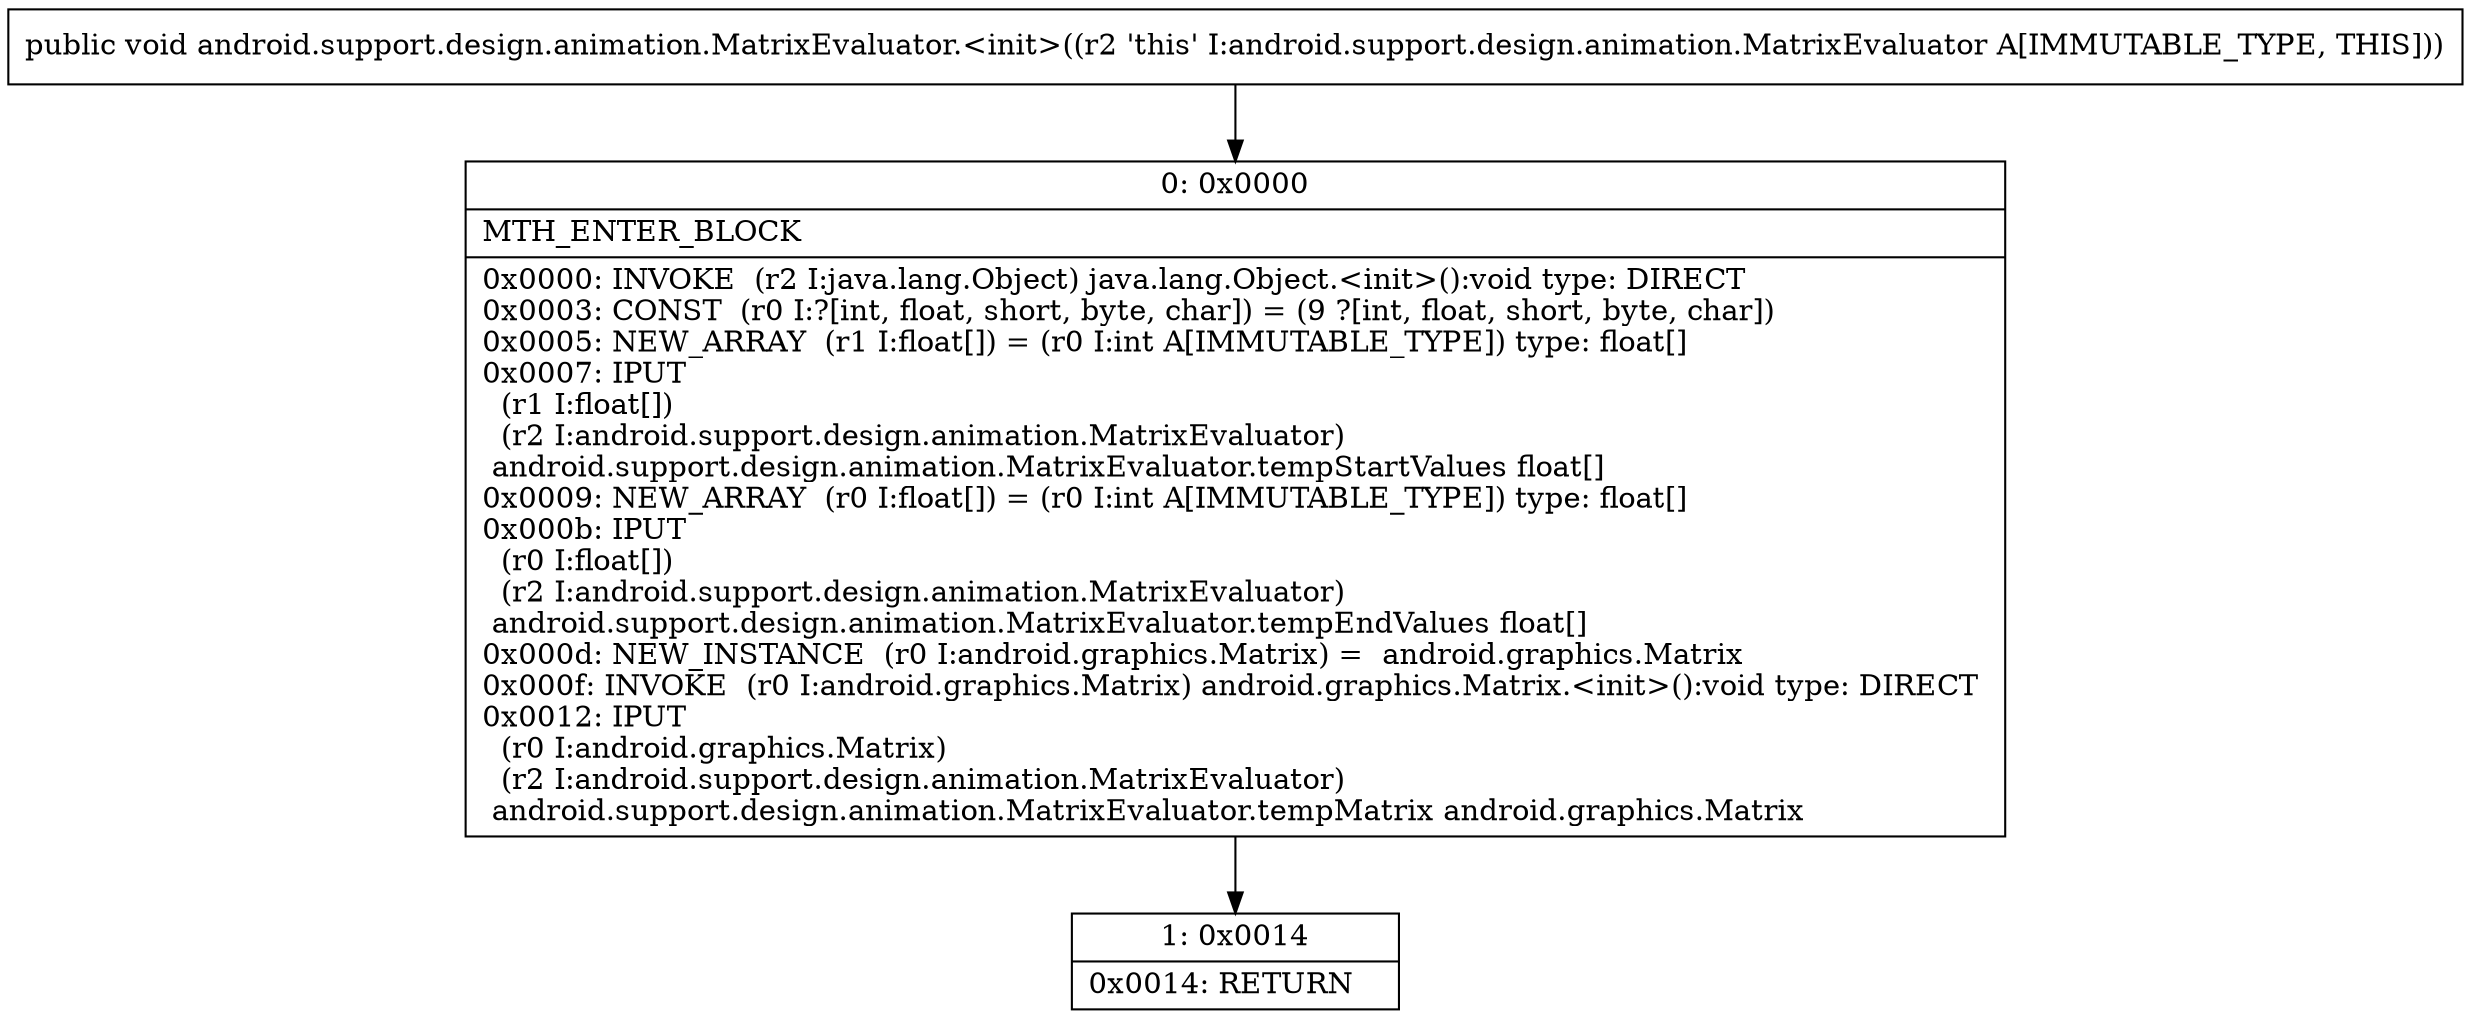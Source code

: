 digraph "CFG forandroid.support.design.animation.MatrixEvaluator.\<init\>()V" {
Node_0 [shape=record,label="{0\:\ 0x0000|MTH_ENTER_BLOCK\l|0x0000: INVOKE  (r2 I:java.lang.Object) java.lang.Object.\<init\>():void type: DIRECT \l0x0003: CONST  (r0 I:?[int, float, short, byte, char]) = (9 ?[int, float, short, byte, char]) \l0x0005: NEW_ARRAY  (r1 I:float[]) = (r0 I:int A[IMMUTABLE_TYPE]) type: float[] \l0x0007: IPUT  \l  (r1 I:float[])\l  (r2 I:android.support.design.animation.MatrixEvaluator)\l android.support.design.animation.MatrixEvaluator.tempStartValues float[] \l0x0009: NEW_ARRAY  (r0 I:float[]) = (r0 I:int A[IMMUTABLE_TYPE]) type: float[] \l0x000b: IPUT  \l  (r0 I:float[])\l  (r2 I:android.support.design.animation.MatrixEvaluator)\l android.support.design.animation.MatrixEvaluator.tempEndValues float[] \l0x000d: NEW_INSTANCE  (r0 I:android.graphics.Matrix) =  android.graphics.Matrix \l0x000f: INVOKE  (r0 I:android.graphics.Matrix) android.graphics.Matrix.\<init\>():void type: DIRECT \l0x0012: IPUT  \l  (r0 I:android.graphics.Matrix)\l  (r2 I:android.support.design.animation.MatrixEvaluator)\l android.support.design.animation.MatrixEvaluator.tempMatrix android.graphics.Matrix \l}"];
Node_1 [shape=record,label="{1\:\ 0x0014|0x0014: RETURN   \l}"];
MethodNode[shape=record,label="{public void android.support.design.animation.MatrixEvaluator.\<init\>((r2 'this' I:android.support.design.animation.MatrixEvaluator A[IMMUTABLE_TYPE, THIS])) }"];
MethodNode -> Node_0;
Node_0 -> Node_1;
}


